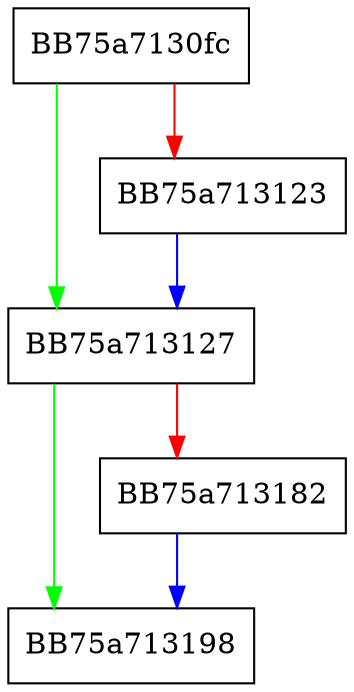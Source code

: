 digraph SetDetectionData {
  node [shape="box"];
  graph [splines=ortho];
  BB75a7130fc -> BB75a713127 [color="green"];
  BB75a7130fc -> BB75a713123 [color="red"];
  BB75a713123 -> BB75a713127 [color="blue"];
  BB75a713127 -> BB75a713198 [color="green"];
  BB75a713127 -> BB75a713182 [color="red"];
  BB75a713182 -> BB75a713198 [color="blue"];
}